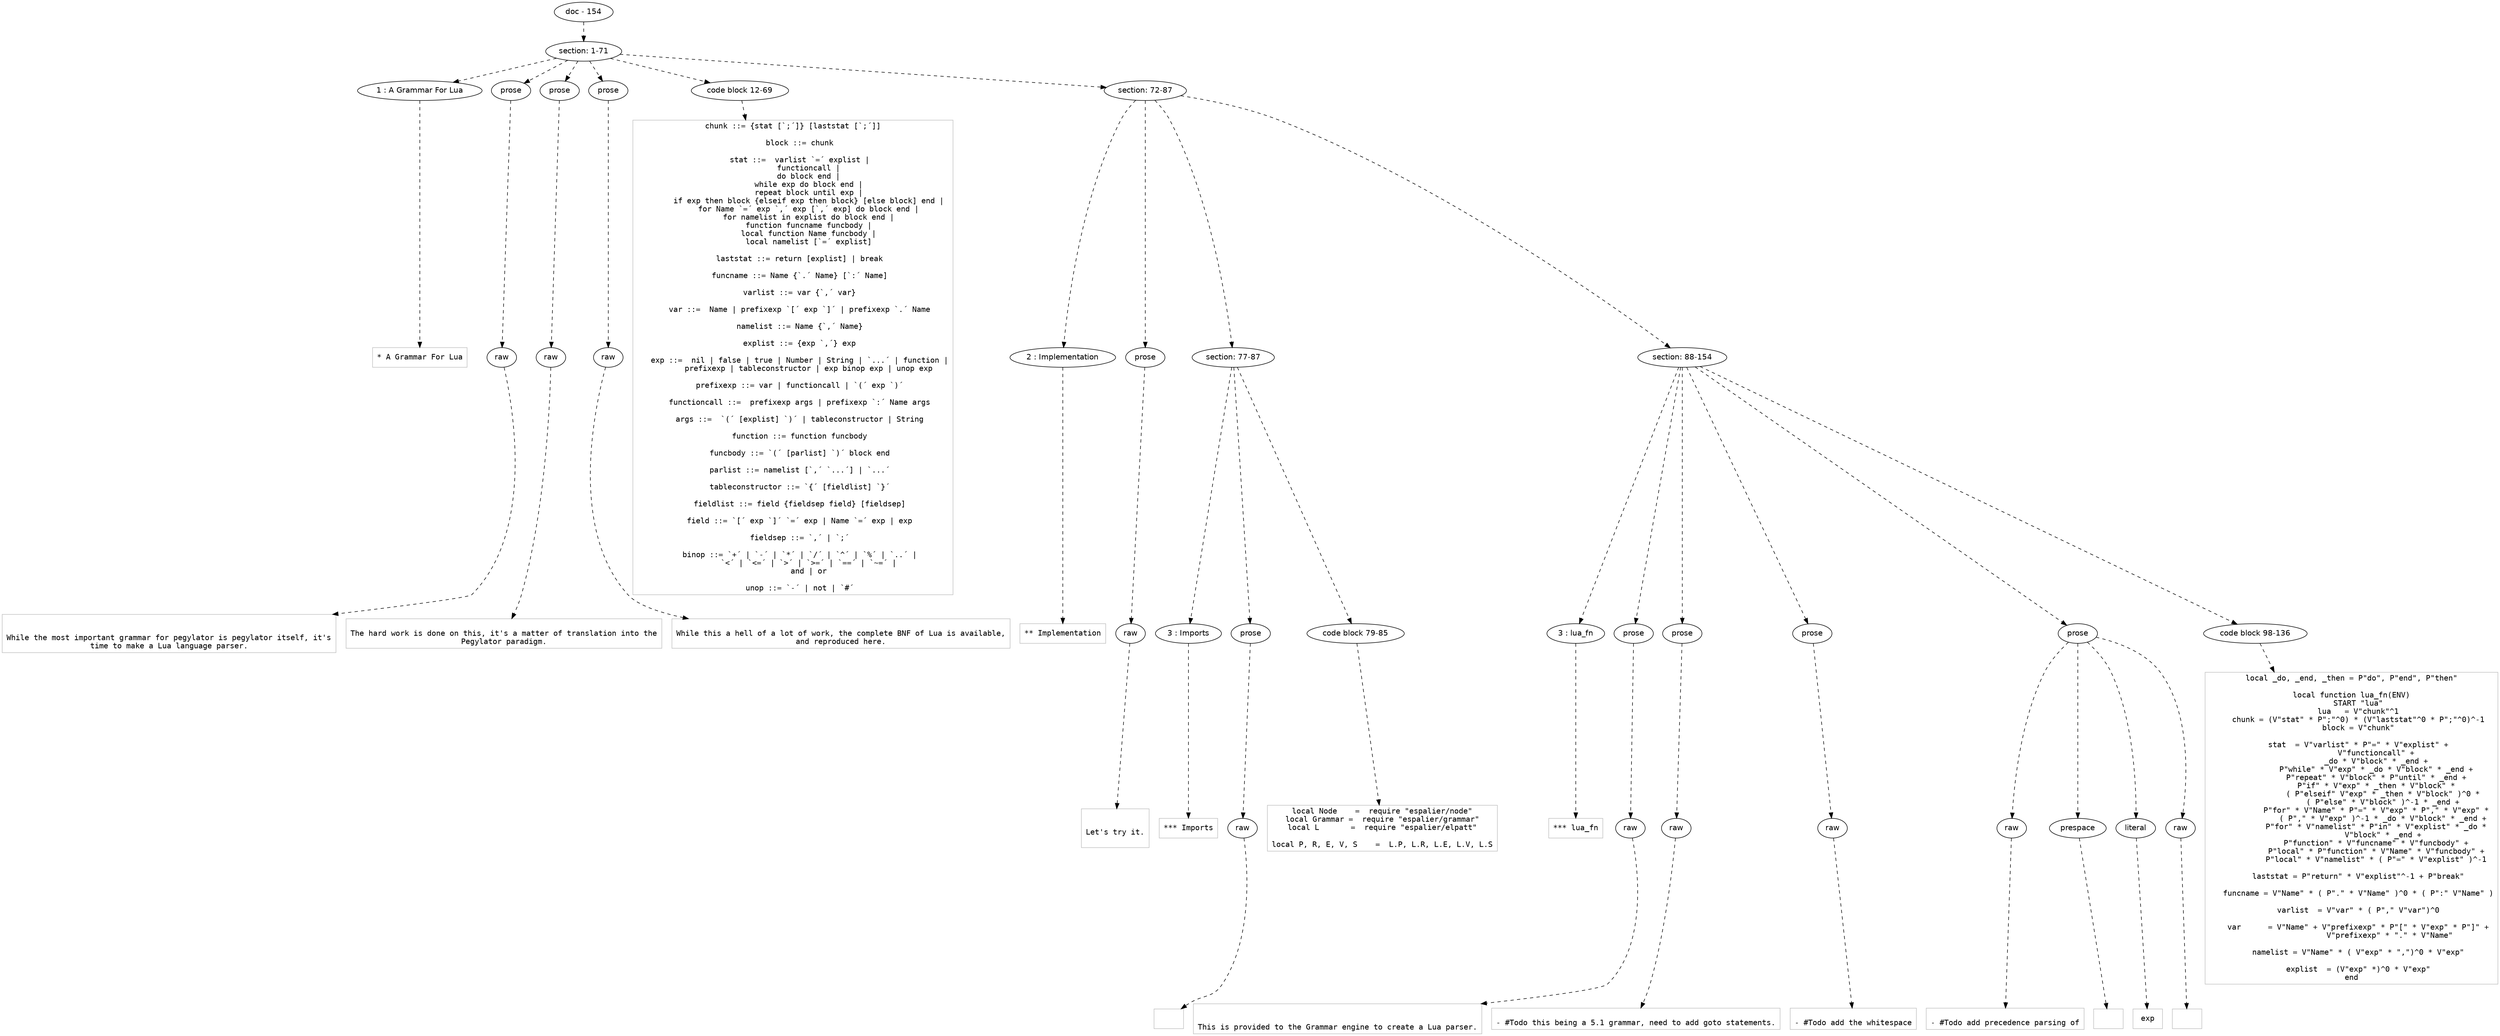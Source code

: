 digraph lpegNode {

node [fontname=Helvetica]
edge [style=dashed]

doc_0 [label="doc - 154"]


doc_0 -> { section_1}
{rank=same; section_1}

section_1 [label="section: 1-71"]


// END RANK doc_0

section_1 -> { header_2 prose_3 prose_4 prose_5 codeblock_6 section_7}
{rank=same; header_2 prose_3 prose_4 prose_5 codeblock_6 section_7}

header_2 [label="1 : A Grammar For Lua"]

prose_3 [label="prose"]

prose_4 [label="prose"]

prose_5 [label="prose"]

codeblock_6 [label="code block 12-69"]

section_7 [label="section: 72-87"]


// END RANK section_1

header_2 -> leaf_8
leaf_8  [color=Gray,shape=rectangle,fontname=Inconsolata,label="* A Grammar For Lua"]
// END RANK header_2

prose_3 -> { raw_9}
{rank=same; raw_9}

raw_9 [label="raw"]


// END RANK prose_3

raw_9 -> leaf_10
leaf_10  [color=Gray,shape=rectangle,fontname=Inconsolata,label="

While the most important grammar for pegylator is pegylator itself, it's
time to make a Lua language parser.
"]
// END RANK raw_9

prose_4 -> { raw_11}
{rank=same; raw_11}

raw_11 [label="raw"]


// END RANK prose_4

raw_11 -> leaf_12
leaf_12  [color=Gray,shape=rectangle,fontname=Inconsolata,label="
The hard work is done on this, it's a matter of translation into the
Pegylator paradigm.
"]
// END RANK raw_11

prose_5 -> { raw_13}
{rank=same; raw_13}

raw_13 [label="raw"]


// END RANK prose_5

raw_13 -> leaf_14
leaf_14  [color=Gray,shape=rectangle,fontname=Inconsolata,label="
While this a hell of a lot of work, the complete BNF of Lua is available,
and reproduced here.
"]
// END RANK raw_13

codeblock_6 -> leaf_15
leaf_15  [color=Gray,shape=rectangle,fontname=Inconsolata,label="chunk ::= {stat [`;´]} [laststat [`;´]]

   block ::= chunk

   stat ::=  varlist `=´ explist |
       functioncall |
       do block end |
       while exp do block end |
       repeat block until exp |
       if exp then block {elseif exp then block} [else block] end |
       for Name `=´ exp `,´ exp [`,´ exp] do block end |
       for namelist in explist do block end |
       function funcname funcbody |
       local function Name funcbody |
       local namelist [`=´ explist]

   laststat ::= return [explist] | break

   funcname ::= Name {`.´ Name} [`:´ Name]

   varlist ::= var {`,´ var}

   var ::=  Name | prefixexp `[´ exp `]´ | prefixexp `.´ Name

   namelist ::= Name {`,´ Name}

   explist ::= {exp `,´} exp

   exp ::=  nil | false | true | Number | String | `...´ | function |
       prefixexp | tableconstructor | exp binop exp | unop exp

   prefixexp ::= var | functioncall | `(´ exp `)´

   functioncall ::=  prefixexp args | prefixexp `:´ Name args

   args ::=  `(´ [explist] `)´ | tableconstructor | String

   function ::= function funcbody

   funcbody ::= `(´ [parlist] `)´ block end

   parlist ::= namelist [`,´ `...´] | `...´

   tableconstructor ::= `{´ [fieldlist] `}´

   fieldlist ::= field {fieldsep field} [fieldsep]

   field ::= `[´ exp `]´ `=´ exp | Name `=´ exp | exp

   fieldsep ::= `,´ | `;´

   binop ::= `+´ | `-´ | `*´ | `/´ | `^´ | `%´ | `..´ |
       `<´ | `<=´ | `>´ | `>=´ | `==´ | `~=´ |
       and | or

   unop ::= `-´ | not | `#´"]
// END RANK codeblock_6

section_7 -> { header_16 prose_17 section_18 section_19}
{rank=same; header_16 prose_17 section_18 section_19}

header_16 [label="2 : Implementation"]

prose_17 [label="prose"]

section_18 [label="section: 77-87"]

section_19 [label="section: 88-154"]


// END RANK section_7

header_16 -> leaf_20
leaf_20  [color=Gray,shape=rectangle,fontname=Inconsolata,label="** Implementation"]
// END RANK header_16

prose_17 -> { raw_21}
{rank=same; raw_21}

raw_21 [label="raw"]


// END RANK prose_17

raw_21 -> leaf_22
leaf_22  [color=Gray,shape=rectangle,fontname=Inconsolata,label="

Let's try it.

"]
// END RANK raw_21

section_18 -> { header_23 prose_24 codeblock_25}
{rank=same; header_23 prose_24 codeblock_25}

header_23 [label="3 : Imports"]

prose_24 [label="prose"]

codeblock_25 [label="code block 79-85"]


// END RANK section_18

header_23 -> leaf_26
leaf_26  [color=Gray,shape=rectangle,fontname=Inconsolata,label="*** Imports"]
// END RANK header_23

prose_24 -> { raw_27}
{rank=same; raw_27}

raw_27 [label="raw"]


// END RANK prose_24

raw_27 -> leaf_28
leaf_28  [color=Gray,shape=rectangle,fontname=Inconsolata,label="
"]
// END RANK raw_27

codeblock_25 -> leaf_29
leaf_29  [color=Gray,shape=rectangle,fontname=Inconsolata,label="local Node    =  require \"espalier/node\"
local Grammar =  require \"espalier/grammar\"
local L       =  require \"espalier/elpatt\"

local P, R, E, V, S    =  L.P, L.R, L.E, L.V, L.S"]
// END RANK codeblock_25

section_19 -> { header_30 prose_31 prose_32 prose_33 prose_34 codeblock_35}
{rank=same; header_30 prose_31 prose_32 prose_33 prose_34 codeblock_35}

header_30 [label="3 : lua_fn"]

prose_31 [label="prose"]

prose_32 [label="prose"]

prose_33 [label="prose"]

prose_34 [label="prose"]

codeblock_35 [label="code block 98-136"]


// END RANK section_19

header_30 -> leaf_36
leaf_36  [color=Gray,shape=rectangle,fontname=Inconsolata,label="*** lua_fn"]
// END RANK header_30

prose_31 -> { raw_37}
{rank=same; raw_37}

raw_37 [label="raw"]


// END RANK prose_31

raw_37 -> leaf_38
leaf_38  [color=Gray,shape=rectangle,fontname=Inconsolata,label="

This is provided to the Grammar engine to create a Lua parser.
"]
// END RANK raw_37

prose_32 -> { raw_39}
{rank=same; raw_39}

raw_39 [label="raw"]


// END RANK prose_32

raw_39 -> leaf_40
leaf_40  [color=Gray,shape=rectangle,fontname=Inconsolata,label="
- #Todo this being a 5.1 grammar, need to add goto statements.
"]
// END RANK raw_39

prose_33 -> { raw_41}
{rank=same; raw_41}

raw_41 [label="raw"]


// END RANK prose_33

raw_41 -> leaf_42
leaf_42  [color=Gray,shape=rectangle,fontname=Inconsolata,label="
- #Todo add the whitespace
"]
// END RANK raw_41

prose_34 -> { raw_43 prespace_44 literal_45 raw_46}
{rank=same; raw_43 prespace_44 literal_45 raw_46}

raw_43 [label="raw"]

prespace_44 [label="prespace"]

literal_45 [label="literal"]

raw_46 [label="raw"]


// END RANK prose_34

raw_43 -> leaf_47
leaf_47  [color=Gray,shape=rectangle,fontname=Inconsolata,label="
- #Todo add precedence parsing of"]
// END RANK raw_43

prespace_44 -> leaf_48
leaf_48  [color=Gray,shape=rectangle,fontname=Inconsolata,label=" "]
// END RANK prespace_44

literal_45 -> leaf_49
leaf_49  [color=Gray,shape=rectangle,fontname=Inconsolata,label="exp"]
// END RANK literal_45

raw_46 -> leaf_50
leaf_50  [color=Gray,shape=rectangle,fontname=Inconsolata,label="
"]
// END RANK raw_46

codeblock_35 -> leaf_51
leaf_51  [color=Gray,shape=rectangle,fontname=Inconsolata,label="local _do, _end, _then = P\"do\", P\"end\", P\"then\"

local function lua_fn(ENV)
   START \"lua\"
   lua   = V\"chunk\"^1
   chunk = (V\"stat\" * P\";\"^0) * (V\"laststat\"^0 * P\";\"^0)^-1
   block = V\"chunk\"

   stat  = V\"varlist\" * P\"=\" * V\"explist\" +
           V\"functioncall\" +
           _do * V\"block\" * _end +
           P\"while\" * V\"exp\" * _do * V\"block\" * _end +
           P\"repeat\" * V\"block\" * P\"until\" * _end +
           P\"if\" * V\"exp\" * _then * V\"block\" *
              ( P\"elseif\" V\"exp\" * _then * V\"block\" )^0 *
              ( P\"else\" * V\"block\" )^-1 * _end +
           P\"for\" * V\"Name\" * P\"=\" * V\"exp\" * P\",\" * V\"exp\" *
              ( P\",\" * V\"exp\" )^-1 * _do * V\"block\" * _end +
           P\"for\" * V\"namelist\" * P\"in\" * V\"explist\" * _do *
              V\"block\" * _end +
           P\"function\" * V\"funcname\" * V\"funcbody\" +
           P\"local\" * P\"function\" * V\"Name\" * V\"funcbody\" +
           P\"local\" * V\"namelist\" * ( P\"=\" * V\"explist\" )^-1

   laststat = P\"return\" * V\"explist\"^-1 + P\"break\"

   funcname = V\"Name\" * ( P\".\" * V\"Name\" )^0 * ( P\":\" V\"Name\" )

   varlist  = V\"var\" * ( P\",\" V\"var\")^0

   var      = V\"Name\" + V\"prefixexp\" * P\"[\" * V\"exp\" * P\"]\" +
                 V\"prefixexp\" * \".\" * V\"Name\"

   namelist = V\"Name\" * ( V\"exp\" * \",\")^0 * V\"exp\"

   explist  = (V\"exp\" *)^0 * V\"exp\"
end"]
// END RANK codeblock_35


}
